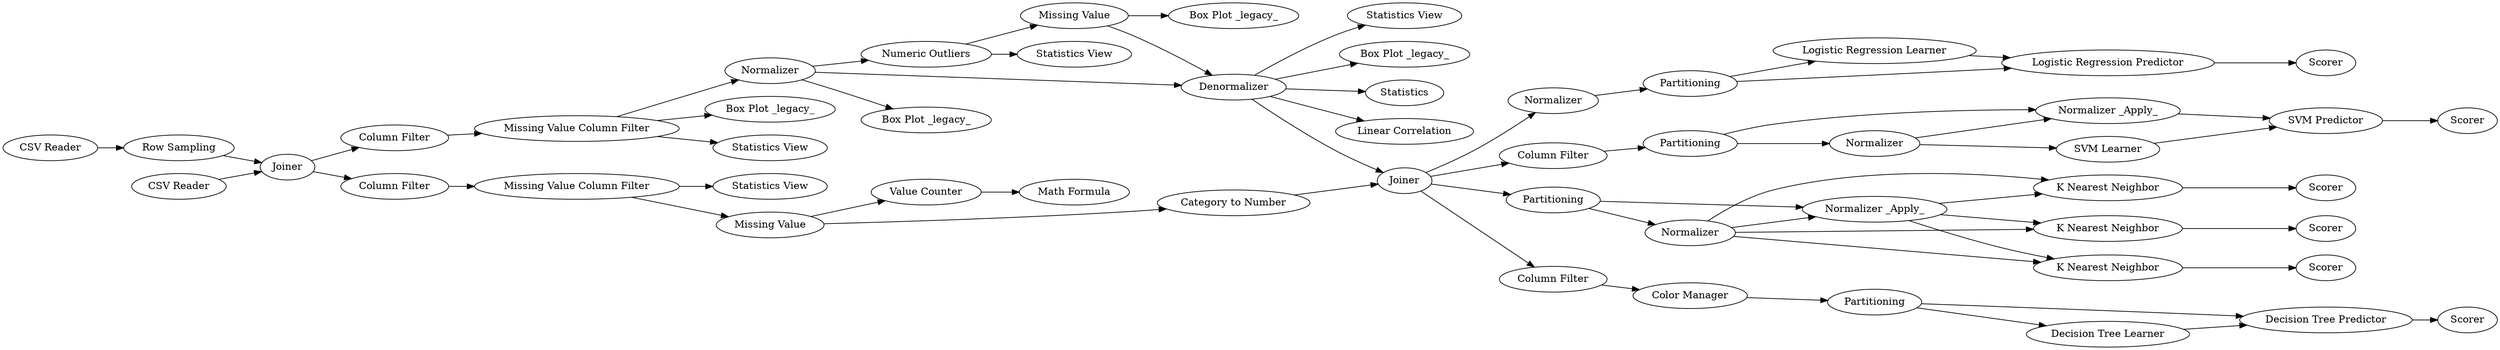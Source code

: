 digraph {
	42 -> 52
	39 -> 103
	37 -> 101
	108 -> 109
	65 -> 66
	46 -> 96
	42 -> 112
	105 -> 84
	46 -> 94
	63 -> 64
	2 -> 4
	106 -> 87
	68 -> 70
	87 -> 88
	63 -> 68
	37 -> 98
	41 -> 39
	45 -> 41
	56 -> 108
	64 -> 68
	50 -> 51
	112 -> 83
	46 -> 42
	1 -> 2
	36 -> 97
	46 -> 104
	91 -> 92
	61 -> 64
	39 -> 46
	48 -> 49
	48 -> 50
	58 -> 47
	63 -> 65
	46 -> 95
	84 -> 87
	61 -> 63
	41 -> 99
	56 -> 109
	4 -> 34
	83 -> 105
	42 -> 58
	47 -> 48
	45 -> 46
	64 -> 65
	4 -> 35
	109 -> 110
	67 -> 69
	42 -> 61
	49 -> 50
	83 -> 106
	105 -> 106
	3 -> 4
	63 -> 67
	34 -> 36
	36 -> 38
	35 -> 37
	52 -> 56
	38 -> 91
	64 -> 67
	37 -> 45
	38 -> 111
	45 -> 102
	111 -> 42
	91 [label="Value Counter"]
	103 [label="Box Plot _legacy_"]
	97 [label="Statistics View"]
	52 [label=Normalizer]
	58 [label="Column Filter"]
	108 [label="Logistic Regression Learner"]
	105 [label=Normalizer]
	3 [label="CSV Reader"]
	64 [label="Normalizer _Apply_"]
	92 [label="Math Formula"]
	49 [label="Decision Tree Learner"]
	84 [label="SVM Learner"]
	41 [label="Numeric Outliers"]
	98 [label="Statistics View"]
	51 [label=Scorer]
	56 [label=Partitioning]
	109 [label="Logistic Regression Predictor"]
	110 [label=Scorer]
	48 [label=Partitioning]
	50 [label="Decision Tree Predictor"]
	1 [label="CSV Reader"]
	42 [label=Joiner]
	112 [label="Column Filter"]
	68 [label="K Nearest Neighbor"]
	87 [label="SVM Predictor"]
	67 [label="K Nearest Neighbor"]
	4 [label=Joiner]
	101 [label="Box Plot _legacy_"]
	47 [label="Color Manager"]
	61 [label=Partitioning]
	63 [label=Normalizer]
	37 [label="Missing Value Column Filter"]
	106 [label="Normalizer _Apply_"]
	83 [label=Partitioning]
	38 [label="Missing Value"]
	94 [label="Statistics View"]
	99 [label="Statistics View"]
	96 [label="Linear Correlation"]
	35 [label="Column Filter"]
	102 [label="Box Plot _legacy_"]
	34 [label="Column Filter"]
	104 [label="Box Plot _legacy_"]
	66 [label=Scorer]
	70 [label=Scorer]
	65 [label="K Nearest Neighbor"]
	36 [label="Missing Value Column Filter"]
	69 [label=Scorer]
	46 [label=Denormalizer]
	88 [label=Scorer]
	95 [label=Statistics]
	111 [label="Category to Number"]
	39 [label="Missing Value"]
	2 [label="Row Sampling"]
	45 [label=Normalizer]
	rankdir=LR
}
